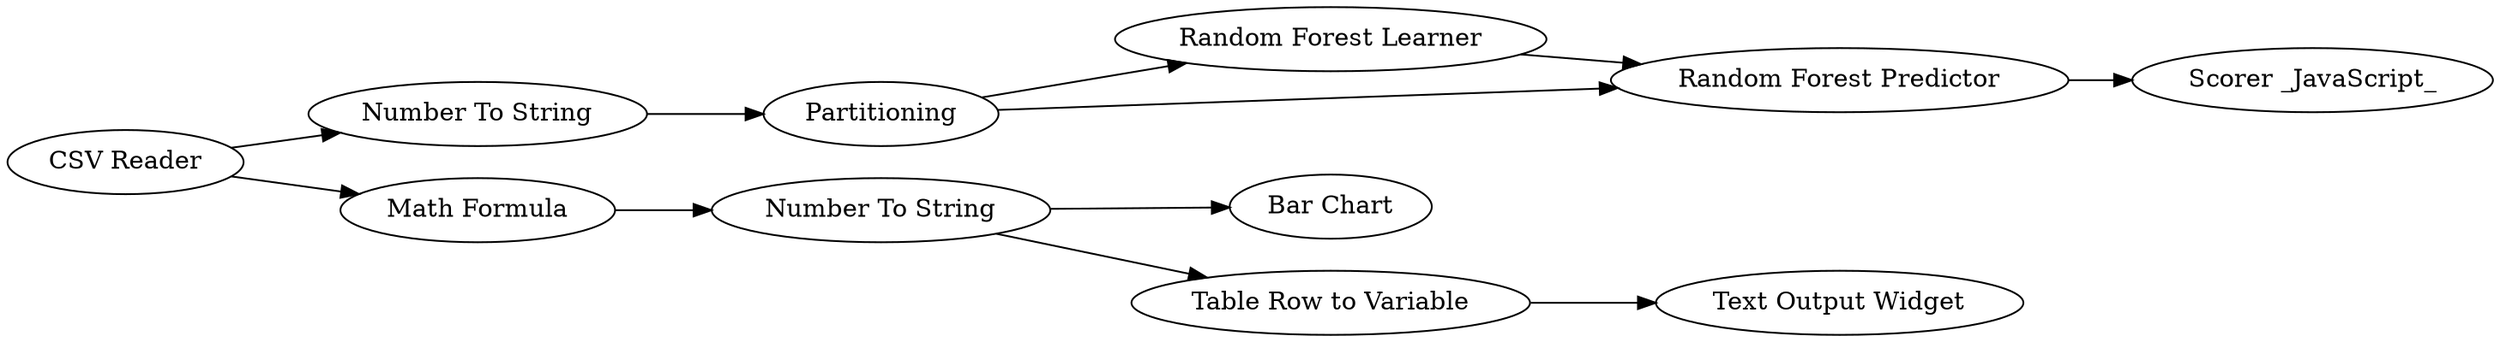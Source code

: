 digraph {
	1 [label="CSV Reader"]
	2 [label="Bar Chart"]
	3 [label="Number To String"]
	20 [label="Random Forest Learner"]
	21 [label="Random Forest Predictor"]
	22 [label=Partitioning]
	23 [label="Scorer _JavaScript_"]
	2223 [label="Math Formula"]
	2224 [label="Text Output Widget"]
	2225 [label="Number To String"]
	2226 [label="Table Row to Variable"]
	1 -> 3
	1 -> 2223
	3 -> 22
	20 -> 21
	21 -> 23
	22 -> 20
	22 -> 21
	2223 -> 2225
	2225 -> 2226
	2225 -> 2
	2226 -> 2224
	rankdir=LR
}
